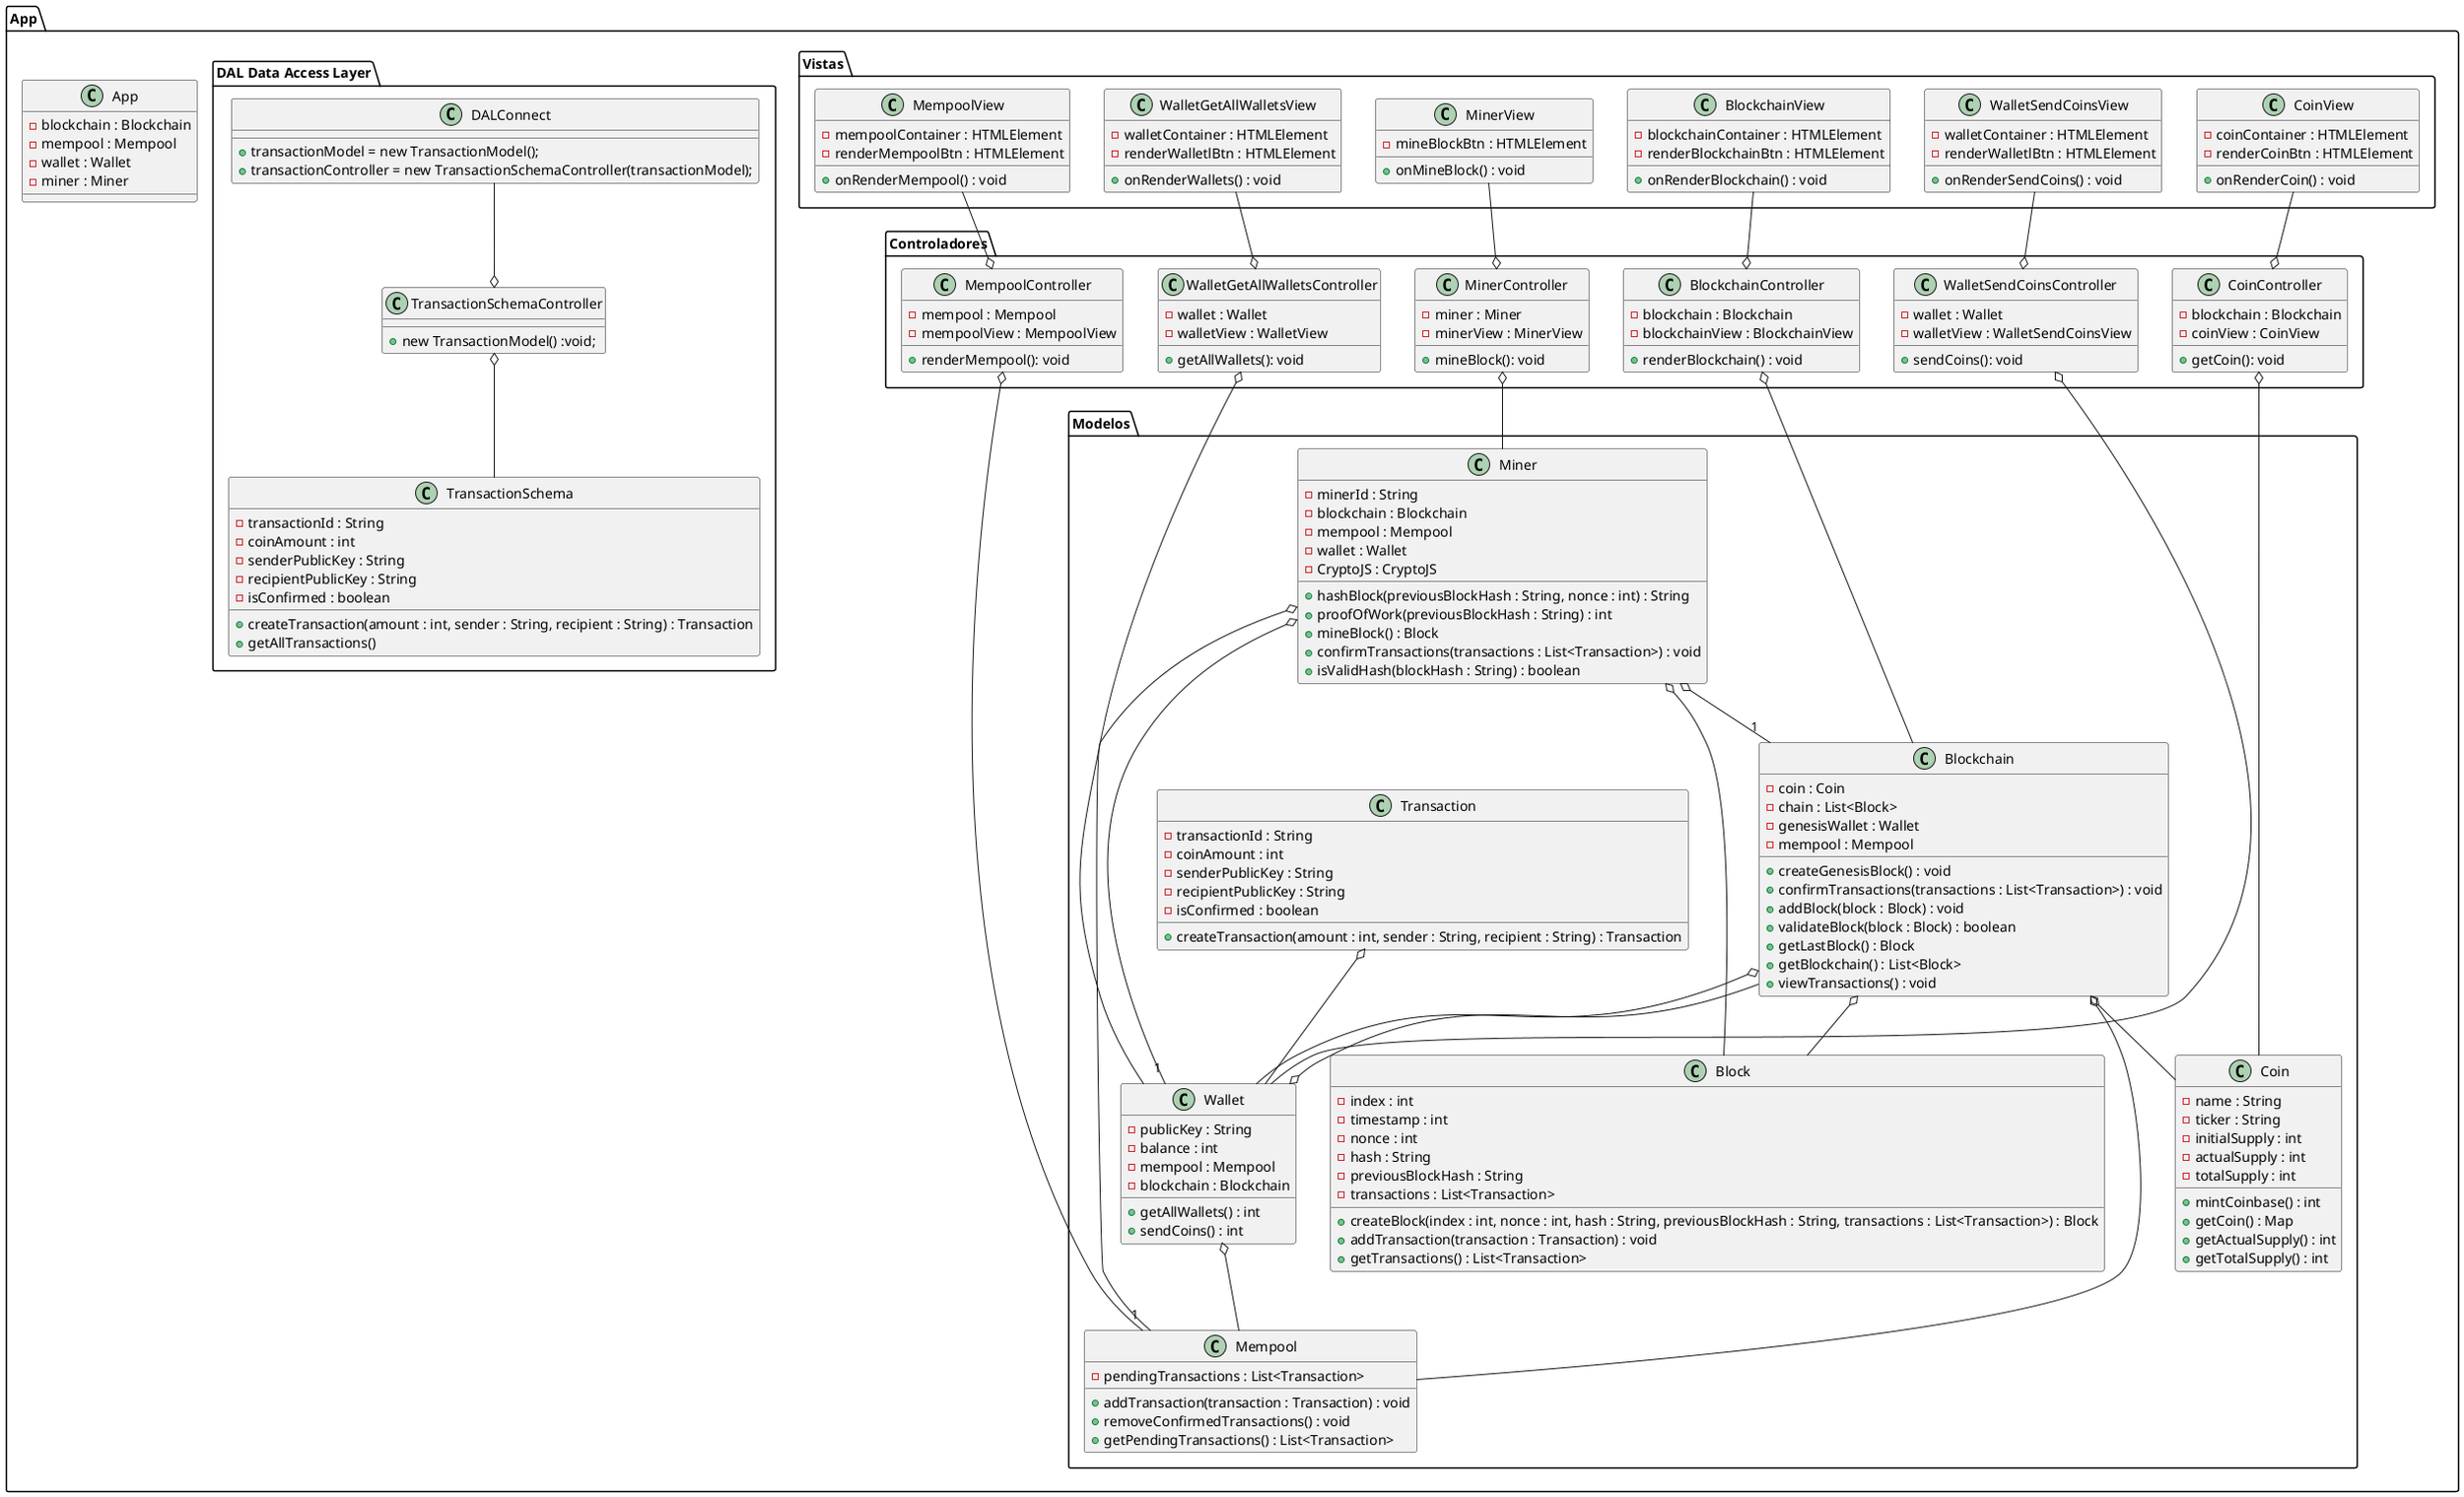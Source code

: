 @startuml 6

package "App"{

  class App {
    -blockchain : Blockchain
    -mempool : Mempool
    -wallet : Wallet
    -miner : Miner

  }

  package "Modelos" {
    class Blockchain {
      -coin : Coin
      -chain : List<Block>
      -genesisWallet : Wallet
      -mempool : Mempool
      +createGenesisBlock() : void
      +confirmTransactions(transactions : List<Transaction>) : void
      +addBlock(block : Block) : void
      +validateBlock(block : Block) : boolean
      +getLastBlock() : Block
      +getBlockchain() : List<Block>
      +viewTransactions() : void
    }
    Blockchain o-- Coin
    Blockchain o-- Wallet
    Blockchain o-- Mempool
    Blockchain o-- Block

    class Miner {
      -minerId : String
      -blockchain : Blockchain
      -mempool : Mempool
      -wallet : Wallet
      -CryptoJS : CryptoJS
      +hashBlock(previousBlockHash : String, nonce : int) : String
      +proofOfWork(previousBlockHash : String) : int
      +mineBlock() : Block
      +confirmTransactions(transactions : List<Transaction>) : void
      +isValidHash(blockHash : String) : boolean
    }
    Miner o-- "1" Blockchain
    Miner o-- "1" Mempool
    Miner o-- "1" Wallet
    Miner o-- Block

    class Mempool {
      -pendingTransactions : List<Transaction>
      +addTransaction(transaction : Transaction) : void
      +removeConfirmedTransactions() : void
      +getPendingTransactions() : List<Transaction>
    }

    class Wallet {
      -publicKey : String
      -balance : int
      -mempool : Mempool
      -blockchain : Blockchain
      +getAllWallets() : int
      +sendCoins() : int
    }
    Wallet o-- Mempool
    Wallet o-- Blockchain

    class Block {
      -index : int
      -timestamp : int
      -nonce : int
      -hash : String
      -previousBlockHash : String
      -transactions : List<Transaction>
      +createBlock(index : int, nonce : int, hash : String, previousBlockHash : String, transactions : List<Transaction>) : Block
      +addTransaction(transaction : Transaction) : void
      +getTransactions() : List<Transaction>
    }

    class Coin {
      -name : String
      -ticker : String
      -initialSupply : int
      -actualSupply : int
      -totalSupply : int
      +mintCoinbase() : int
      +getCoin() : Map
      +getActualSupply() : int
      +getTotalSupply() : int
    }

    class Transaction {
      -transactionId : String
      -coinAmount : int
      -senderPublicKey : String
      -recipientPublicKey : String
      -isConfirmed : boolean
      +createTransaction(amount : int, sender : String, recipient : String) : Transaction
    }
    Transaction o-- Wallet
  }

  package "Controladores" {
    class BlockchainController {
      -blockchain : Blockchain
      -blockchainView : BlockchainView
      +renderBlockchain() : void
    }
    BlockchainController o-- Blockchain

    class CoinController{
      -blockchain : Blockchain
      -coinView : CoinView
      +getCoin(): void
    }
    CoinController o-- Coin


    class MinerController{
      -miner : Miner
      -minerView : MinerView
      +mineBlock(): void
    }
    MinerController o-- Miner

    class MempoolController{
      -mempool : Mempool
      -mempoolView : MempoolView
      +renderMempool(): void
    }
    MempoolController o-- Mempool

    class WalletGetAllWalletsController{
      -wallet : Wallet
      -walletView : WalletView
      +getAllWallets(): void
    }
    WalletGetAllWalletsController o-- Wallet

    class WalletSendCoinsController{
      -wallet : Wallet
      -walletView : WalletSendCoinsView
      +sendCoins(): void
    }
    WalletSendCoinsController o-- Wallet
  }

  package "Vistas" {
    class BlockchainView {
      -blockchainContainer : HTMLElement
      -renderBlockchainBtn : HTMLElement
      +onRenderBlockchain() : void
    }
    BlockchainView --o BlockchainController

    class CoinView {
      -coinContainer : HTMLElement
      -renderCoinBtn : HTMLElement
      +onRenderCoin() : void
    }
    CoinView --o CoinController


    class MempoolView {
      -mempoolContainer : HTMLElement
      -renderMempoolBtn : HTMLElement
      +onRenderMempool() : void
    }
    MempoolView --o MempoolController


    class MinerView {
      -mineBlockBtn : HTMLElement
      +onMineBlock() : void
    }
    MinerView --o MinerController

    class WalletGetAllWalletsView {
      -walletContainer : HTMLElement
      -renderWalletlBtn : HTMLElement
      +onRenderWallets() : void
    }
    WalletGetAllWalletsView --o WalletGetAllWalletsController

    class WalletSendCoinsView{
      -walletContainer : HTMLElement
      -renderWalletlBtn : HTMLElement
      +onRenderSendCoins() : void
    }
    WalletSendCoinsView --o WalletSendCoinsController
  }

  package "DAL Data Access Layer" {
    class TransactionSchema {
      -transactionId : String
      -coinAmount : int
      -senderPublicKey : String
      -recipientPublicKey : String
      -isConfirmed : boolean
      +createTransaction(amount : int, sender : String, recipient : String) : Transaction
      +getAllTransactions()
    }

    class TransactionSchemaController{
      +new TransactionModel() :void;
    }
    TransactionSchemaController o-- TransactionSchema

    class DALConnect{
      +transactionModel = new TransactionModel();
      +transactionController = new TransactionSchemaController(transactionModel);
    }
    DALConnect --o TransactionSchemaController
  }


}

@enduml

